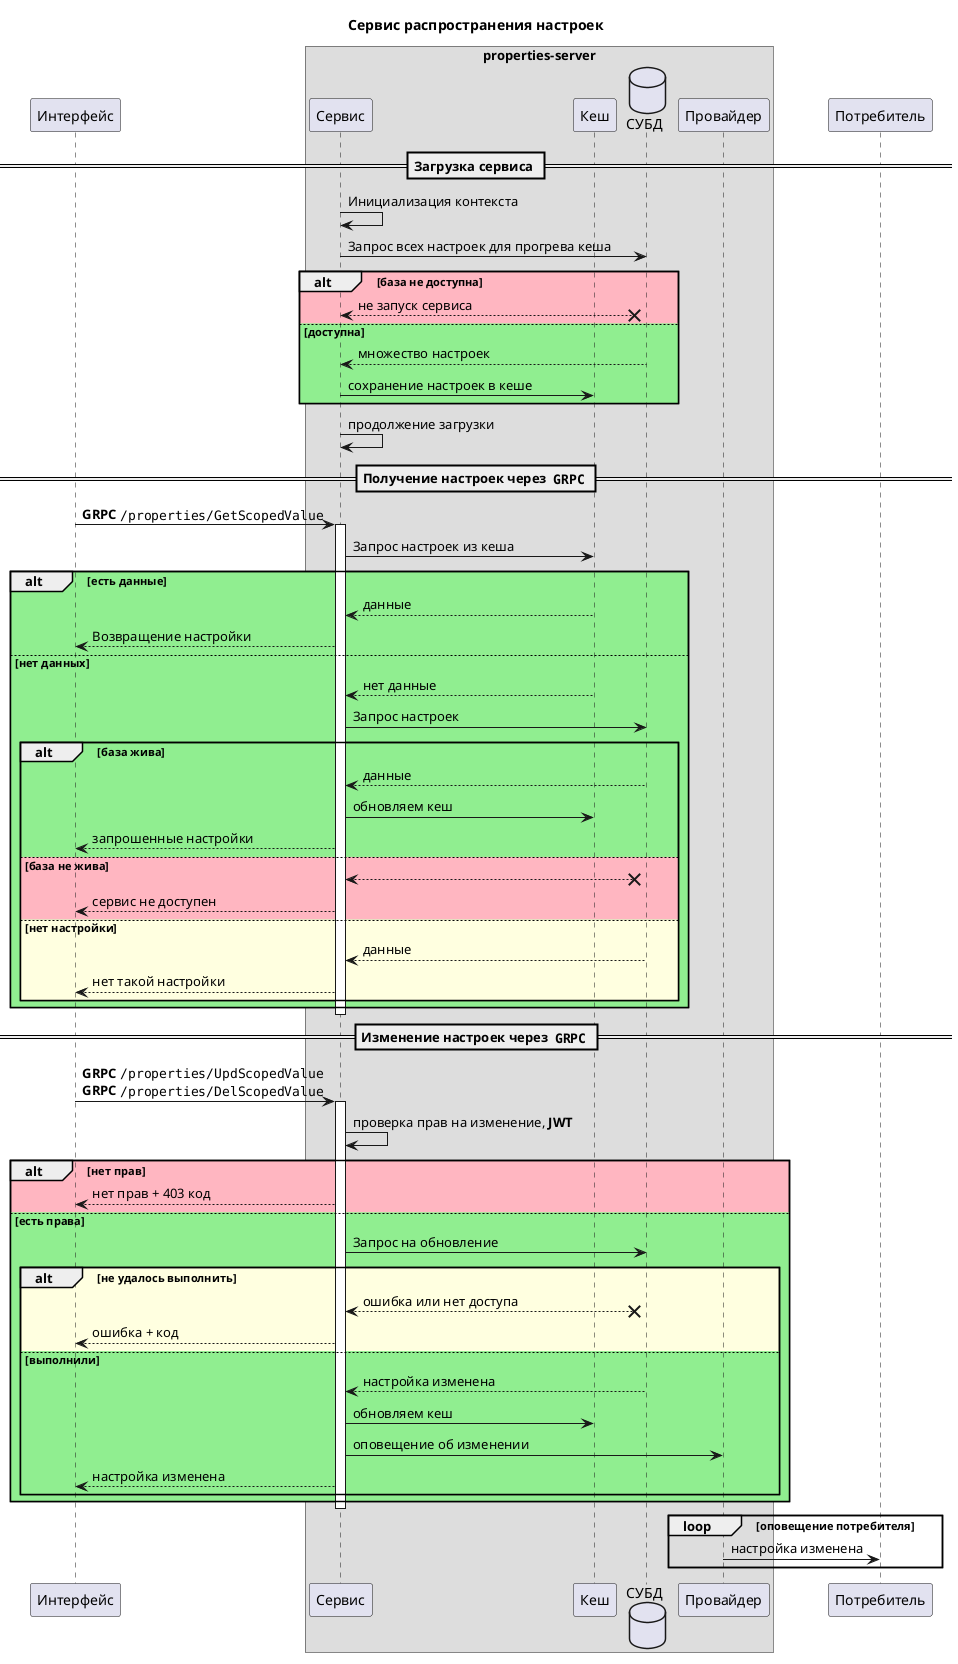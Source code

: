 @startuml
title Сервис распространения настроек
participant grpc as "Интерфейс"
box properties-server
    participant service as "Сервис"
    participant cache as "Кеш"
    database pg as "СУБД"
    participant provider as "Провайдер"
end box
participant user as "Потребитель"

== Загрузка сервиса ==

service -> service: Инициализация контекста
service -> pg: Запрос всех настроек для прогрева кеша
alt #LightPink база не доступна
  service <--x pg: не запуск сервиса
else #LightGreen доступна
  service <-- pg: множество настроек
  service -> cache: сохранение настроек в кеше
end
  service -> service: продолжение загрузки

==  Получение настроек через  ""GRPC"" ==

grpc -> service: <b>GRPC</b> ""/properties/GetScopedValue""
activate service
service -> cache: Запрос настроек из кеша
alt #LightGreen есть данные
  cache --> service: данные
  service --> grpc: Возвращение настройки
else нет данных
  cache --> service: нет данные
  service -> pg: Запрос настроек
  alt база жива
    pg --> service: данные
    service -> cache: обновляем кеш
    service --> grpc: запрошенные настройки
  else #LightPink база не жива
    pg x--> service
    service --> grpc: сервис не доступен
  else #LightYellow нет настройки
    pg --> service: данные
    service --> grpc: нет такой настройки
  end
end
deactivate service

==  Изменение настроек через  ""GRPC"" ==
grpc -> service: <b>GRPC</b> ""/properties/UpdScopedValue""\n<b>GRPC</b> ""/properties/DelScopedValue""
activate service
service -> service: проверка прав на изменение, <b>JWT</b>
alt #LightPink нет прав
  service --> grpc: нет прав + 403 код
else #LightGreen есть права
  service -> pg: Запрос на обновление
  alt #LightYellow не удалось выполнить
    pg x--> service: ошибка или нет доступа
    service --> grpc: ошибка + код
  else #LightGreen  выполнили
    pg --> service: настройка изменена
    service -> cache: обновляем кеш
    service -> provider: оповещение об изменении
    service --> grpc: настройка изменена
  end
end
deactivate service

loop оповещение потребителя
  provider -> user: настройка изменена
end

@enduml
